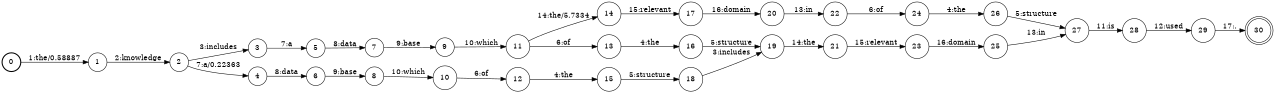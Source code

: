 digraph FST {
rankdir = LR;
size = "8.5,11";
label = "";
center = 1;
orientation = Portrait;
ranksep = "0.4";
nodesep = "0.25";
0 [label = "0", shape = circle, style = bold, fontsize = 14]
	0 -> 1 [label = "1:the/0.58887", fontsize = 14];
1 [label = "1", shape = circle, style = solid, fontsize = 14]
	1 -> 2 [label = "2:knowledge", fontsize = 14];
2 [label = "2", shape = circle, style = solid, fontsize = 14]
	2 -> 3 [label = "3:includes", fontsize = 14];
	2 -> 4 [label = "7:a/0.22363", fontsize = 14];
3 [label = "3", shape = circle, style = solid, fontsize = 14]
	3 -> 5 [label = "7:a", fontsize = 14];
4 [label = "4", shape = circle, style = solid, fontsize = 14]
	4 -> 6 [label = "8:data", fontsize = 14];
5 [label = "5", shape = circle, style = solid, fontsize = 14]
	5 -> 7 [label = "8:data", fontsize = 14];
6 [label = "6", shape = circle, style = solid, fontsize = 14]
	6 -> 8 [label = "9:base", fontsize = 14];
7 [label = "7", shape = circle, style = solid, fontsize = 14]
	7 -> 9 [label = "9:base", fontsize = 14];
8 [label = "8", shape = circle, style = solid, fontsize = 14]
	8 -> 10 [label = "10:which", fontsize = 14];
9 [label = "9", shape = circle, style = solid, fontsize = 14]
	9 -> 11 [label = "10:which", fontsize = 14];
10 [label = "10", shape = circle, style = solid, fontsize = 14]
	10 -> 12 [label = "6:of", fontsize = 14];
11 [label = "11", shape = circle, style = solid, fontsize = 14]
	11 -> 14 [label = "14:the/5.7334", fontsize = 14];
	11 -> 13 [label = "6:of", fontsize = 14];
12 [label = "12", shape = circle, style = solid, fontsize = 14]
	12 -> 15 [label = "4:the", fontsize = 14];
13 [label = "13", shape = circle, style = solid, fontsize = 14]
	13 -> 16 [label = "4:the", fontsize = 14];
14 [label = "14", shape = circle, style = solid, fontsize = 14]
	14 -> 17 [label = "15:relevant", fontsize = 14];
15 [label = "15", shape = circle, style = solid, fontsize = 14]
	15 -> 18 [label = "5:structure", fontsize = 14];
16 [label = "16", shape = circle, style = solid, fontsize = 14]
	16 -> 19 [label = "5:structure", fontsize = 14];
17 [label = "17", shape = circle, style = solid, fontsize = 14]
	17 -> 20 [label = "16:domain", fontsize = 14];
18 [label = "18", shape = circle, style = solid, fontsize = 14]
	18 -> 19 [label = "3:includes", fontsize = 14];
19 [label = "19", shape = circle, style = solid, fontsize = 14]
	19 -> 21 [label = "14:the", fontsize = 14];
20 [label = "20", shape = circle, style = solid, fontsize = 14]
	20 -> 22 [label = "13:in", fontsize = 14];
21 [label = "21", shape = circle, style = solid, fontsize = 14]
	21 -> 23 [label = "15:relevant", fontsize = 14];
22 [label = "22", shape = circle, style = solid, fontsize = 14]
	22 -> 24 [label = "6:of", fontsize = 14];
23 [label = "23", shape = circle, style = solid, fontsize = 14]
	23 -> 25 [label = "16:domain", fontsize = 14];
24 [label = "24", shape = circle, style = solid, fontsize = 14]
	24 -> 26 [label = "4:the", fontsize = 14];
25 [label = "25", shape = circle, style = solid, fontsize = 14]
	25 -> 27 [label = "13:in", fontsize = 14];
26 [label = "26", shape = circle, style = solid, fontsize = 14]
	26 -> 27 [label = "5:structure", fontsize = 14];
27 [label = "27", shape = circle, style = solid, fontsize = 14]
	27 -> 28 [label = "11:is", fontsize = 14];
28 [label = "28", shape = circle, style = solid, fontsize = 14]
	28 -> 29 [label = "12:used", fontsize = 14];
29 [label = "29", shape = circle, style = solid, fontsize = 14]
	29 -> 30 [label = "17:.", fontsize = 14];
30 [label = "30", shape = doublecircle, style = solid, fontsize = 14]
}
